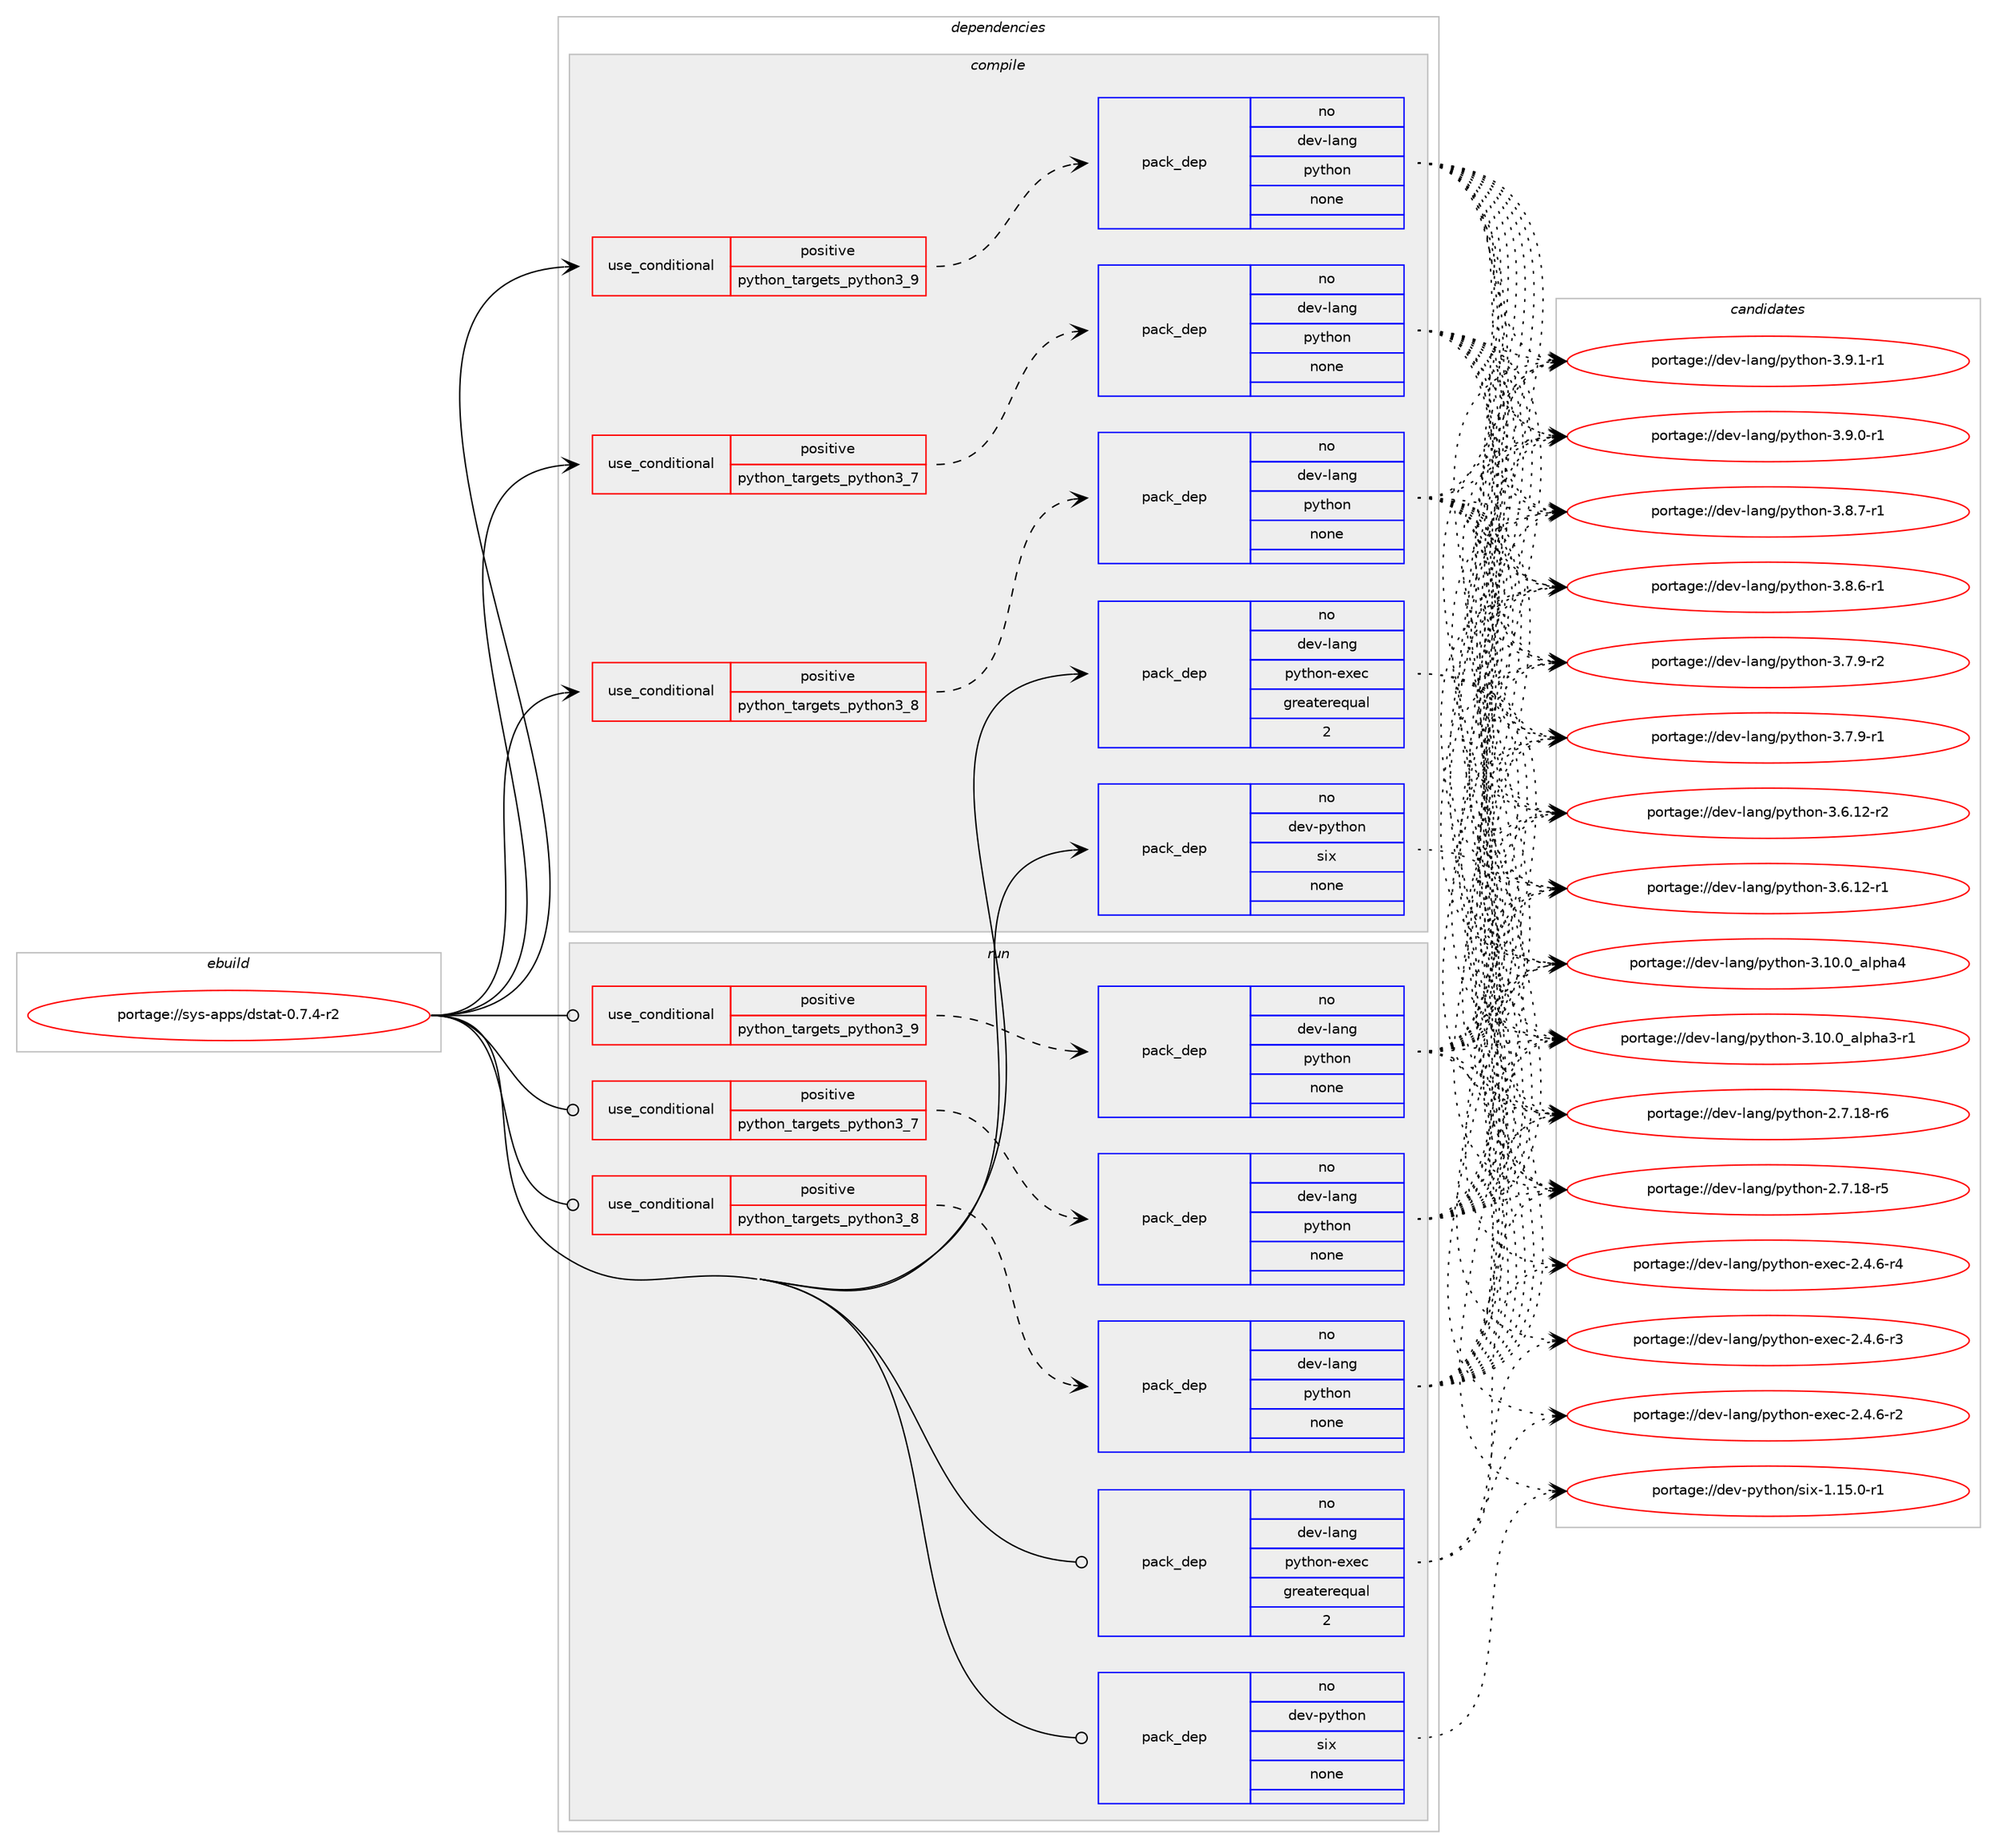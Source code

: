 digraph prolog {

# *************
# Graph options
# *************

newrank=true;
concentrate=true;
compound=true;
graph [rankdir=LR,fontname=Helvetica,fontsize=10,ranksep=1.5];#, ranksep=2.5, nodesep=0.2];
edge  [arrowhead=vee];
node  [fontname=Helvetica,fontsize=10];

# **********
# The ebuild
# **********

subgraph cluster_leftcol {
color=gray;
rank=same;
label=<<i>ebuild</i>>;
id [label="portage://sys-apps/dstat-0.7.4-r2", color=red, width=4, href="../sys-apps/dstat-0.7.4-r2.svg"];
}

# ****************
# The dependencies
# ****************

subgraph cluster_midcol {
color=gray;
label=<<i>dependencies</i>>;
subgraph cluster_compile {
fillcolor="#eeeeee";
style=filled;
label=<<i>compile</i>>;
subgraph cond4389 {
dependency14467 [label=<<TABLE BORDER="0" CELLBORDER="1" CELLSPACING="0" CELLPADDING="4"><TR><TD ROWSPAN="3" CELLPADDING="10">use_conditional</TD></TR><TR><TD>positive</TD></TR><TR><TD>python_targets_python3_7</TD></TR></TABLE>>, shape=none, color=red];
subgraph pack9959 {
dependency14468 [label=<<TABLE BORDER="0" CELLBORDER="1" CELLSPACING="0" CELLPADDING="4" WIDTH="220"><TR><TD ROWSPAN="6" CELLPADDING="30">pack_dep</TD></TR><TR><TD WIDTH="110">no</TD></TR><TR><TD>dev-lang</TD></TR><TR><TD>python</TD></TR><TR><TD>none</TD></TR><TR><TD></TD></TR></TABLE>>, shape=none, color=blue];
}
dependency14467:e -> dependency14468:w [weight=20,style="dashed",arrowhead="vee"];
}
id:e -> dependency14467:w [weight=20,style="solid",arrowhead="vee"];
subgraph cond4390 {
dependency14469 [label=<<TABLE BORDER="0" CELLBORDER="1" CELLSPACING="0" CELLPADDING="4"><TR><TD ROWSPAN="3" CELLPADDING="10">use_conditional</TD></TR><TR><TD>positive</TD></TR><TR><TD>python_targets_python3_8</TD></TR></TABLE>>, shape=none, color=red];
subgraph pack9960 {
dependency14470 [label=<<TABLE BORDER="0" CELLBORDER="1" CELLSPACING="0" CELLPADDING="4" WIDTH="220"><TR><TD ROWSPAN="6" CELLPADDING="30">pack_dep</TD></TR><TR><TD WIDTH="110">no</TD></TR><TR><TD>dev-lang</TD></TR><TR><TD>python</TD></TR><TR><TD>none</TD></TR><TR><TD></TD></TR></TABLE>>, shape=none, color=blue];
}
dependency14469:e -> dependency14470:w [weight=20,style="dashed",arrowhead="vee"];
}
id:e -> dependency14469:w [weight=20,style="solid",arrowhead="vee"];
subgraph cond4391 {
dependency14471 [label=<<TABLE BORDER="0" CELLBORDER="1" CELLSPACING="0" CELLPADDING="4"><TR><TD ROWSPAN="3" CELLPADDING="10">use_conditional</TD></TR><TR><TD>positive</TD></TR><TR><TD>python_targets_python3_9</TD></TR></TABLE>>, shape=none, color=red];
subgraph pack9961 {
dependency14472 [label=<<TABLE BORDER="0" CELLBORDER="1" CELLSPACING="0" CELLPADDING="4" WIDTH="220"><TR><TD ROWSPAN="6" CELLPADDING="30">pack_dep</TD></TR><TR><TD WIDTH="110">no</TD></TR><TR><TD>dev-lang</TD></TR><TR><TD>python</TD></TR><TR><TD>none</TD></TR><TR><TD></TD></TR></TABLE>>, shape=none, color=blue];
}
dependency14471:e -> dependency14472:w [weight=20,style="dashed",arrowhead="vee"];
}
id:e -> dependency14471:w [weight=20,style="solid",arrowhead="vee"];
subgraph pack9962 {
dependency14473 [label=<<TABLE BORDER="0" CELLBORDER="1" CELLSPACING="0" CELLPADDING="4" WIDTH="220"><TR><TD ROWSPAN="6" CELLPADDING="30">pack_dep</TD></TR><TR><TD WIDTH="110">no</TD></TR><TR><TD>dev-lang</TD></TR><TR><TD>python-exec</TD></TR><TR><TD>greaterequal</TD></TR><TR><TD>2</TD></TR></TABLE>>, shape=none, color=blue];
}
id:e -> dependency14473:w [weight=20,style="solid",arrowhead="vee"];
subgraph pack9963 {
dependency14474 [label=<<TABLE BORDER="0" CELLBORDER="1" CELLSPACING="0" CELLPADDING="4" WIDTH="220"><TR><TD ROWSPAN="6" CELLPADDING="30">pack_dep</TD></TR><TR><TD WIDTH="110">no</TD></TR><TR><TD>dev-python</TD></TR><TR><TD>six</TD></TR><TR><TD>none</TD></TR><TR><TD></TD></TR></TABLE>>, shape=none, color=blue];
}
id:e -> dependency14474:w [weight=20,style="solid",arrowhead="vee"];
}
subgraph cluster_compileandrun {
fillcolor="#eeeeee";
style=filled;
label=<<i>compile and run</i>>;
}
subgraph cluster_run {
fillcolor="#eeeeee";
style=filled;
label=<<i>run</i>>;
subgraph cond4392 {
dependency14475 [label=<<TABLE BORDER="0" CELLBORDER="1" CELLSPACING="0" CELLPADDING="4"><TR><TD ROWSPAN="3" CELLPADDING="10">use_conditional</TD></TR><TR><TD>positive</TD></TR><TR><TD>python_targets_python3_7</TD></TR></TABLE>>, shape=none, color=red];
subgraph pack9964 {
dependency14476 [label=<<TABLE BORDER="0" CELLBORDER="1" CELLSPACING="0" CELLPADDING="4" WIDTH="220"><TR><TD ROWSPAN="6" CELLPADDING="30">pack_dep</TD></TR><TR><TD WIDTH="110">no</TD></TR><TR><TD>dev-lang</TD></TR><TR><TD>python</TD></TR><TR><TD>none</TD></TR><TR><TD></TD></TR></TABLE>>, shape=none, color=blue];
}
dependency14475:e -> dependency14476:w [weight=20,style="dashed",arrowhead="vee"];
}
id:e -> dependency14475:w [weight=20,style="solid",arrowhead="odot"];
subgraph cond4393 {
dependency14477 [label=<<TABLE BORDER="0" CELLBORDER="1" CELLSPACING="0" CELLPADDING="4"><TR><TD ROWSPAN="3" CELLPADDING="10">use_conditional</TD></TR><TR><TD>positive</TD></TR><TR><TD>python_targets_python3_8</TD></TR></TABLE>>, shape=none, color=red];
subgraph pack9965 {
dependency14478 [label=<<TABLE BORDER="0" CELLBORDER="1" CELLSPACING="0" CELLPADDING="4" WIDTH="220"><TR><TD ROWSPAN="6" CELLPADDING="30">pack_dep</TD></TR><TR><TD WIDTH="110">no</TD></TR><TR><TD>dev-lang</TD></TR><TR><TD>python</TD></TR><TR><TD>none</TD></TR><TR><TD></TD></TR></TABLE>>, shape=none, color=blue];
}
dependency14477:e -> dependency14478:w [weight=20,style="dashed",arrowhead="vee"];
}
id:e -> dependency14477:w [weight=20,style="solid",arrowhead="odot"];
subgraph cond4394 {
dependency14479 [label=<<TABLE BORDER="0" CELLBORDER="1" CELLSPACING="0" CELLPADDING="4"><TR><TD ROWSPAN="3" CELLPADDING="10">use_conditional</TD></TR><TR><TD>positive</TD></TR><TR><TD>python_targets_python3_9</TD></TR></TABLE>>, shape=none, color=red];
subgraph pack9966 {
dependency14480 [label=<<TABLE BORDER="0" CELLBORDER="1" CELLSPACING="0" CELLPADDING="4" WIDTH="220"><TR><TD ROWSPAN="6" CELLPADDING="30">pack_dep</TD></TR><TR><TD WIDTH="110">no</TD></TR><TR><TD>dev-lang</TD></TR><TR><TD>python</TD></TR><TR><TD>none</TD></TR><TR><TD></TD></TR></TABLE>>, shape=none, color=blue];
}
dependency14479:e -> dependency14480:w [weight=20,style="dashed",arrowhead="vee"];
}
id:e -> dependency14479:w [weight=20,style="solid",arrowhead="odot"];
subgraph pack9967 {
dependency14481 [label=<<TABLE BORDER="0" CELLBORDER="1" CELLSPACING="0" CELLPADDING="4" WIDTH="220"><TR><TD ROWSPAN="6" CELLPADDING="30">pack_dep</TD></TR><TR><TD WIDTH="110">no</TD></TR><TR><TD>dev-lang</TD></TR><TR><TD>python-exec</TD></TR><TR><TD>greaterequal</TD></TR><TR><TD>2</TD></TR></TABLE>>, shape=none, color=blue];
}
id:e -> dependency14481:w [weight=20,style="solid",arrowhead="odot"];
subgraph pack9968 {
dependency14482 [label=<<TABLE BORDER="0" CELLBORDER="1" CELLSPACING="0" CELLPADDING="4" WIDTH="220"><TR><TD ROWSPAN="6" CELLPADDING="30">pack_dep</TD></TR><TR><TD WIDTH="110">no</TD></TR><TR><TD>dev-python</TD></TR><TR><TD>six</TD></TR><TR><TD>none</TD></TR><TR><TD></TD></TR></TABLE>>, shape=none, color=blue];
}
id:e -> dependency14482:w [weight=20,style="solid",arrowhead="odot"];
}
}

# **************
# The candidates
# **************

subgraph cluster_choices {
rank=same;
color=gray;
label=<<i>candidates</i>>;

subgraph choice9959 {
color=black;
nodesep=1;
choice1001011184510897110103471121211161041111104551465746494511449 [label="portage://dev-lang/python-3.9.1-r1", color=red, width=4,href="../dev-lang/python-3.9.1-r1.svg"];
choice1001011184510897110103471121211161041111104551465746484511449 [label="portage://dev-lang/python-3.9.0-r1", color=red, width=4,href="../dev-lang/python-3.9.0-r1.svg"];
choice1001011184510897110103471121211161041111104551465646554511449 [label="portage://dev-lang/python-3.8.7-r1", color=red, width=4,href="../dev-lang/python-3.8.7-r1.svg"];
choice1001011184510897110103471121211161041111104551465646544511449 [label="portage://dev-lang/python-3.8.6-r1", color=red, width=4,href="../dev-lang/python-3.8.6-r1.svg"];
choice1001011184510897110103471121211161041111104551465546574511450 [label="portage://dev-lang/python-3.7.9-r2", color=red, width=4,href="../dev-lang/python-3.7.9-r2.svg"];
choice1001011184510897110103471121211161041111104551465546574511449 [label="portage://dev-lang/python-3.7.9-r1", color=red, width=4,href="../dev-lang/python-3.7.9-r1.svg"];
choice100101118451089711010347112121116104111110455146544649504511450 [label="portage://dev-lang/python-3.6.12-r2", color=red, width=4,href="../dev-lang/python-3.6.12-r2.svg"];
choice100101118451089711010347112121116104111110455146544649504511449 [label="portage://dev-lang/python-3.6.12-r1", color=red, width=4,href="../dev-lang/python-3.6.12-r1.svg"];
choice1001011184510897110103471121211161041111104551464948464895971081121049752 [label="portage://dev-lang/python-3.10.0_alpha4", color=red, width=4,href="../dev-lang/python-3.10.0_alpha4.svg"];
choice10010111845108971101034711212111610411111045514649484648959710811210497514511449 [label="portage://dev-lang/python-3.10.0_alpha3-r1", color=red, width=4,href="../dev-lang/python-3.10.0_alpha3-r1.svg"];
choice100101118451089711010347112121116104111110455046554649564511454 [label="portage://dev-lang/python-2.7.18-r6", color=red, width=4,href="../dev-lang/python-2.7.18-r6.svg"];
choice100101118451089711010347112121116104111110455046554649564511453 [label="portage://dev-lang/python-2.7.18-r5", color=red, width=4,href="../dev-lang/python-2.7.18-r5.svg"];
dependency14468:e -> choice1001011184510897110103471121211161041111104551465746494511449:w [style=dotted,weight="100"];
dependency14468:e -> choice1001011184510897110103471121211161041111104551465746484511449:w [style=dotted,weight="100"];
dependency14468:e -> choice1001011184510897110103471121211161041111104551465646554511449:w [style=dotted,weight="100"];
dependency14468:e -> choice1001011184510897110103471121211161041111104551465646544511449:w [style=dotted,weight="100"];
dependency14468:e -> choice1001011184510897110103471121211161041111104551465546574511450:w [style=dotted,weight="100"];
dependency14468:e -> choice1001011184510897110103471121211161041111104551465546574511449:w [style=dotted,weight="100"];
dependency14468:e -> choice100101118451089711010347112121116104111110455146544649504511450:w [style=dotted,weight="100"];
dependency14468:e -> choice100101118451089711010347112121116104111110455146544649504511449:w [style=dotted,weight="100"];
dependency14468:e -> choice1001011184510897110103471121211161041111104551464948464895971081121049752:w [style=dotted,weight="100"];
dependency14468:e -> choice10010111845108971101034711212111610411111045514649484648959710811210497514511449:w [style=dotted,weight="100"];
dependency14468:e -> choice100101118451089711010347112121116104111110455046554649564511454:w [style=dotted,weight="100"];
dependency14468:e -> choice100101118451089711010347112121116104111110455046554649564511453:w [style=dotted,weight="100"];
}
subgraph choice9960 {
color=black;
nodesep=1;
choice1001011184510897110103471121211161041111104551465746494511449 [label="portage://dev-lang/python-3.9.1-r1", color=red, width=4,href="../dev-lang/python-3.9.1-r1.svg"];
choice1001011184510897110103471121211161041111104551465746484511449 [label="portage://dev-lang/python-3.9.0-r1", color=red, width=4,href="../dev-lang/python-3.9.0-r1.svg"];
choice1001011184510897110103471121211161041111104551465646554511449 [label="portage://dev-lang/python-3.8.7-r1", color=red, width=4,href="../dev-lang/python-3.8.7-r1.svg"];
choice1001011184510897110103471121211161041111104551465646544511449 [label="portage://dev-lang/python-3.8.6-r1", color=red, width=4,href="../dev-lang/python-3.8.6-r1.svg"];
choice1001011184510897110103471121211161041111104551465546574511450 [label="portage://dev-lang/python-3.7.9-r2", color=red, width=4,href="../dev-lang/python-3.7.9-r2.svg"];
choice1001011184510897110103471121211161041111104551465546574511449 [label="portage://dev-lang/python-3.7.9-r1", color=red, width=4,href="../dev-lang/python-3.7.9-r1.svg"];
choice100101118451089711010347112121116104111110455146544649504511450 [label="portage://dev-lang/python-3.6.12-r2", color=red, width=4,href="../dev-lang/python-3.6.12-r2.svg"];
choice100101118451089711010347112121116104111110455146544649504511449 [label="portage://dev-lang/python-3.6.12-r1", color=red, width=4,href="../dev-lang/python-3.6.12-r1.svg"];
choice1001011184510897110103471121211161041111104551464948464895971081121049752 [label="portage://dev-lang/python-3.10.0_alpha4", color=red, width=4,href="../dev-lang/python-3.10.0_alpha4.svg"];
choice10010111845108971101034711212111610411111045514649484648959710811210497514511449 [label="portage://dev-lang/python-3.10.0_alpha3-r1", color=red, width=4,href="../dev-lang/python-3.10.0_alpha3-r1.svg"];
choice100101118451089711010347112121116104111110455046554649564511454 [label="portage://dev-lang/python-2.7.18-r6", color=red, width=4,href="../dev-lang/python-2.7.18-r6.svg"];
choice100101118451089711010347112121116104111110455046554649564511453 [label="portage://dev-lang/python-2.7.18-r5", color=red, width=4,href="../dev-lang/python-2.7.18-r5.svg"];
dependency14470:e -> choice1001011184510897110103471121211161041111104551465746494511449:w [style=dotted,weight="100"];
dependency14470:e -> choice1001011184510897110103471121211161041111104551465746484511449:w [style=dotted,weight="100"];
dependency14470:e -> choice1001011184510897110103471121211161041111104551465646554511449:w [style=dotted,weight="100"];
dependency14470:e -> choice1001011184510897110103471121211161041111104551465646544511449:w [style=dotted,weight="100"];
dependency14470:e -> choice1001011184510897110103471121211161041111104551465546574511450:w [style=dotted,weight="100"];
dependency14470:e -> choice1001011184510897110103471121211161041111104551465546574511449:w [style=dotted,weight="100"];
dependency14470:e -> choice100101118451089711010347112121116104111110455146544649504511450:w [style=dotted,weight="100"];
dependency14470:e -> choice100101118451089711010347112121116104111110455146544649504511449:w [style=dotted,weight="100"];
dependency14470:e -> choice1001011184510897110103471121211161041111104551464948464895971081121049752:w [style=dotted,weight="100"];
dependency14470:e -> choice10010111845108971101034711212111610411111045514649484648959710811210497514511449:w [style=dotted,weight="100"];
dependency14470:e -> choice100101118451089711010347112121116104111110455046554649564511454:w [style=dotted,weight="100"];
dependency14470:e -> choice100101118451089711010347112121116104111110455046554649564511453:w [style=dotted,weight="100"];
}
subgraph choice9961 {
color=black;
nodesep=1;
choice1001011184510897110103471121211161041111104551465746494511449 [label="portage://dev-lang/python-3.9.1-r1", color=red, width=4,href="../dev-lang/python-3.9.1-r1.svg"];
choice1001011184510897110103471121211161041111104551465746484511449 [label="portage://dev-lang/python-3.9.0-r1", color=red, width=4,href="../dev-lang/python-3.9.0-r1.svg"];
choice1001011184510897110103471121211161041111104551465646554511449 [label="portage://dev-lang/python-3.8.7-r1", color=red, width=4,href="../dev-lang/python-3.8.7-r1.svg"];
choice1001011184510897110103471121211161041111104551465646544511449 [label="portage://dev-lang/python-3.8.6-r1", color=red, width=4,href="../dev-lang/python-3.8.6-r1.svg"];
choice1001011184510897110103471121211161041111104551465546574511450 [label="portage://dev-lang/python-3.7.9-r2", color=red, width=4,href="../dev-lang/python-3.7.9-r2.svg"];
choice1001011184510897110103471121211161041111104551465546574511449 [label="portage://dev-lang/python-3.7.9-r1", color=red, width=4,href="../dev-lang/python-3.7.9-r1.svg"];
choice100101118451089711010347112121116104111110455146544649504511450 [label="portage://dev-lang/python-3.6.12-r2", color=red, width=4,href="../dev-lang/python-3.6.12-r2.svg"];
choice100101118451089711010347112121116104111110455146544649504511449 [label="portage://dev-lang/python-3.6.12-r1", color=red, width=4,href="../dev-lang/python-3.6.12-r1.svg"];
choice1001011184510897110103471121211161041111104551464948464895971081121049752 [label="portage://dev-lang/python-3.10.0_alpha4", color=red, width=4,href="../dev-lang/python-3.10.0_alpha4.svg"];
choice10010111845108971101034711212111610411111045514649484648959710811210497514511449 [label="portage://dev-lang/python-3.10.0_alpha3-r1", color=red, width=4,href="../dev-lang/python-3.10.0_alpha3-r1.svg"];
choice100101118451089711010347112121116104111110455046554649564511454 [label="portage://dev-lang/python-2.7.18-r6", color=red, width=4,href="../dev-lang/python-2.7.18-r6.svg"];
choice100101118451089711010347112121116104111110455046554649564511453 [label="portage://dev-lang/python-2.7.18-r5", color=red, width=4,href="../dev-lang/python-2.7.18-r5.svg"];
dependency14472:e -> choice1001011184510897110103471121211161041111104551465746494511449:w [style=dotted,weight="100"];
dependency14472:e -> choice1001011184510897110103471121211161041111104551465746484511449:w [style=dotted,weight="100"];
dependency14472:e -> choice1001011184510897110103471121211161041111104551465646554511449:w [style=dotted,weight="100"];
dependency14472:e -> choice1001011184510897110103471121211161041111104551465646544511449:w [style=dotted,weight="100"];
dependency14472:e -> choice1001011184510897110103471121211161041111104551465546574511450:w [style=dotted,weight="100"];
dependency14472:e -> choice1001011184510897110103471121211161041111104551465546574511449:w [style=dotted,weight="100"];
dependency14472:e -> choice100101118451089711010347112121116104111110455146544649504511450:w [style=dotted,weight="100"];
dependency14472:e -> choice100101118451089711010347112121116104111110455146544649504511449:w [style=dotted,weight="100"];
dependency14472:e -> choice1001011184510897110103471121211161041111104551464948464895971081121049752:w [style=dotted,weight="100"];
dependency14472:e -> choice10010111845108971101034711212111610411111045514649484648959710811210497514511449:w [style=dotted,weight="100"];
dependency14472:e -> choice100101118451089711010347112121116104111110455046554649564511454:w [style=dotted,weight="100"];
dependency14472:e -> choice100101118451089711010347112121116104111110455046554649564511453:w [style=dotted,weight="100"];
}
subgraph choice9962 {
color=black;
nodesep=1;
choice10010111845108971101034711212111610411111045101120101994550465246544511452 [label="portage://dev-lang/python-exec-2.4.6-r4", color=red, width=4,href="../dev-lang/python-exec-2.4.6-r4.svg"];
choice10010111845108971101034711212111610411111045101120101994550465246544511451 [label="portage://dev-lang/python-exec-2.4.6-r3", color=red, width=4,href="../dev-lang/python-exec-2.4.6-r3.svg"];
choice10010111845108971101034711212111610411111045101120101994550465246544511450 [label="portage://dev-lang/python-exec-2.4.6-r2", color=red, width=4,href="../dev-lang/python-exec-2.4.6-r2.svg"];
dependency14473:e -> choice10010111845108971101034711212111610411111045101120101994550465246544511452:w [style=dotted,weight="100"];
dependency14473:e -> choice10010111845108971101034711212111610411111045101120101994550465246544511451:w [style=dotted,weight="100"];
dependency14473:e -> choice10010111845108971101034711212111610411111045101120101994550465246544511450:w [style=dotted,weight="100"];
}
subgraph choice9963 {
color=black;
nodesep=1;
choice1001011184511212111610411111047115105120454946495346484511449 [label="portage://dev-python/six-1.15.0-r1", color=red, width=4,href="../dev-python/six-1.15.0-r1.svg"];
dependency14474:e -> choice1001011184511212111610411111047115105120454946495346484511449:w [style=dotted,weight="100"];
}
subgraph choice9964 {
color=black;
nodesep=1;
choice1001011184510897110103471121211161041111104551465746494511449 [label="portage://dev-lang/python-3.9.1-r1", color=red, width=4,href="../dev-lang/python-3.9.1-r1.svg"];
choice1001011184510897110103471121211161041111104551465746484511449 [label="portage://dev-lang/python-3.9.0-r1", color=red, width=4,href="../dev-lang/python-3.9.0-r1.svg"];
choice1001011184510897110103471121211161041111104551465646554511449 [label="portage://dev-lang/python-3.8.7-r1", color=red, width=4,href="../dev-lang/python-3.8.7-r1.svg"];
choice1001011184510897110103471121211161041111104551465646544511449 [label="portage://dev-lang/python-3.8.6-r1", color=red, width=4,href="../dev-lang/python-3.8.6-r1.svg"];
choice1001011184510897110103471121211161041111104551465546574511450 [label="portage://dev-lang/python-3.7.9-r2", color=red, width=4,href="../dev-lang/python-3.7.9-r2.svg"];
choice1001011184510897110103471121211161041111104551465546574511449 [label="portage://dev-lang/python-3.7.9-r1", color=red, width=4,href="../dev-lang/python-3.7.9-r1.svg"];
choice100101118451089711010347112121116104111110455146544649504511450 [label="portage://dev-lang/python-3.6.12-r2", color=red, width=4,href="../dev-lang/python-3.6.12-r2.svg"];
choice100101118451089711010347112121116104111110455146544649504511449 [label="portage://dev-lang/python-3.6.12-r1", color=red, width=4,href="../dev-lang/python-3.6.12-r1.svg"];
choice1001011184510897110103471121211161041111104551464948464895971081121049752 [label="portage://dev-lang/python-3.10.0_alpha4", color=red, width=4,href="../dev-lang/python-3.10.0_alpha4.svg"];
choice10010111845108971101034711212111610411111045514649484648959710811210497514511449 [label="portage://dev-lang/python-3.10.0_alpha3-r1", color=red, width=4,href="../dev-lang/python-3.10.0_alpha3-r1.svg"];
choice100101118451089711010347112121116104111110455046554649564511454 [label="portage://dev-lang/python-2.7.18-r6", color=red, width=4,href="../dev-lang/python-2.7.18-r6.svg"];
choice100101118451089711010347112121116104111110455046554649564511453 [label="portage://dev-lang/python-2.7.18-r5", color=red, width=4,href="../dev-lang/python-2.7.18-r5.svg"];
dependency14476:e -> choice1001011184510897110103471121211161041111104551465746494511449:w [style=dotted,weight="100"];
dependency14476:e -> choice1001011184510897110103471121211161041111104551465746484511449:w [style=dotted,weight="100"];
dependency14476:e -> choice1001011184510897110103471121211161041111104551465646554511449:w [style=dotted,weight="100"];
dependency14476:e -> choice1001011184510897110103471121211161041111104551465646544511449:w [style=dotted,weight="100"];
dependency14476:e -> choice1001011184510897110103471121211161041111104551465546574511450:w [style=dotted,weight="100"];
dependency14476:e -> choice1001011184510897110103471121211161041111104551465546574511449:w [style=dotted,weight="100"];
dependency14476:e -> choice100101118451089711010347112121116104111110455146544649504511450:w [style=dotted,weight="100"];
dependency14476:e -> choice100101118451089711010347112121116104111110455146544649504511449:w [style=dotted,weight="100"];
dependency14476:e -> choice1001011184510897110103471121211161041111104551464948464895971081121049752:w [style=dotted,weight="100"];
dependency14476:e -> choice10010111845108971101034711212111610411111045514649484648959710811210497514511449:w [style=dotted,weight="100"];
dependency14476:e -> choice100101118451089711010347112121116104111110455046554649564511454:w [style=dotted,weight="100"];
dependency14476:e -> choice100101118451089711010347112121116104111110455046554649564511453:w [style=dotted,weight="100"];
}
subgraph choice9965 {
color=black;
nodesep=1;
choice1001011184510897110103471121211161041111104551465746494511449 [label="portage://dev-lang/python-3.9.1-r1", color=red, width=4,href="../dev-lang/python-3.9.1-r1.svg"];
choice1001011184510897110103471121211161041111104551465746484511449 [label="portage://dev-lang/python-3.9.0-r1", color=red, width=4,href="../dev-lang/python-3.9.0-r1.svg"];
choice1001011184510897110103471121211161041111104551465646554511449 [label="portage://dev-lang/python-3.8.7-r1", color=red, width=4,href="../dev-lang/python-3.8.7-r1.svg"];
choice1001011184510897110103471121211161041111104551465646544511449 [label="portage://dev-lang/python-3.8.6-r1", color=red, width=4,href="../dev-lang/python-3.8.6-r1.svg"];
choice1001011184510897110103471121211161041111104551465546574511450 [label="portage://dev-lang/python-3.7.9-r2", color=red, width=4,href="../dev-lang/python-3.7.9-r2.svg"];
choice1001011184510897110103471121211161041111104551465546574511449 [label="portage://dev-lang/python-3.7.9-r1", color=red, width=4,href="../dev-lang/python-3.7.9-r1.svg"];
choice100101118451089711010347112121116104111110455146544649504511450 [label="portage://dev-lang/python-3.6.12-r2", color=red, width=4,href="../dev-lang/python-3.6.12-r2.svg"];
choice100101118451089711010347112121116104111110455146544649504511449 [label="portage://dev-lang/python-3.6.12-r1", color=red, width=4,href="../dev-lang/python-3.6.12-r1.svg"];
choice1001011184510897110103471121211161041111104551464948464895971081121049752 [label="portage://dev-lang/python-3.10.0_alpha4", color=red, width=4,href="../dev-lang/python-3.10.0_alpha4.svg"];
choice10010111845108971101034711212111610411111045514649484648959710811210497514511449 [label="portage://dev-lang/python-3.10.0_alpha3-r1", color=red, width=4,href="../dev-lang/python-3.10.0_alpha3-r1.svg"];
choice100101118451089711010347112121116104111110455046554649564511454 [label="portage://dev-lang/python-2.7.18-r6", color=red, width=4,href="../dev-lang/python-2.7.18-r6.svg"];
choice100101118451089711010347112121116104111110455046554649564511453 [label="portage://dev-lang/python-2.7.18-r5", color=red, width=4,href="../dev-lang/python-2.7.18-r5.svg"];
dependency14478:e -> choice1001011184510897110103471121211161041111104551465746494511449:w [style=dotted,weight="100"];
dependency14478:e -> choice1001011184510897110103471121211161041111104551465746484511449:w [style=dotted,weight="100"];
dependency14478:e -> choice1001011184510897110103471121211161041111104551465646554511449:w [style=dotted,weight="100"];
dependency14478:e -> choice1001011184510897110103471121211161041111104551465646544511449:w [style=dotted,weight="100"];
dependency14478:e -> choice1001011184510897110103471121211161041111104551465546574511450:w [style=dotted,weight="100"];
dependency14478:e -> choice1001011184510897110103471121211161041111104551465546574511449:w [style=dotted,weight="100"];
dependency14478:e -> choice100101118451089711010347112121116104111110455146544649504511450:w [style=dotted,weight="100"];
dependency14478:e -> choice100101118451089711010347112121116104111110455146544649504511449:w [style=dotted,weight="100"];
dependency14478:e -> choice1001011184510897110103471121211161041111104551464948464895971081121049752:w [style=dotted,weight="100"];
dependency14478:e -> choice10010111845108971101034711212111610411111045514649484648959710811210497514511449:w [style=dotted,weight="100"];
dependency14478:e -> choice100101118451089711010347112121116104111110455046554649564511454:w [style=dotted,weight="100"];
dependency14478:e -> choice100101118451089711010347112121116104111110455046554649564511453:w [style=dotted,weight="100"];
}
subgraph choice9966 {
color=black;
nodesep=1;
choice1001011184510897110103471121211161041111104551465746494511449 [label="portage://dev-lang/python-3.9.1-r1", color=red, width=4,href="../dev-lang/python-3.9.1-r1.svg"];
choice1001011184510897110103471121211161041111104551465746484511449 [label="portage://dev-lang/python-3.9.0-r1", color=red, width=4,href="../dev-lang/python-3.9.0-r1.svg"];
choice1001011184510897110103471121211161041111104551465646554511449 [label="portage://dev-lang/python-3.8.7-r1", color=red, width=4,href="../dev-lang/python-3.8.7-r1.svg"];
choice1001011184510897110103471121211161041111104551465646544511449 [label="portage://dev-lang/python-3.8.6-r1", color=red, width=4,href="../dev-lang/python-3.8.6-r1.svg"];
choice1001011184510897110103471121211161041111104551465546574511450 [label="portage://dev-lang/python-3.7.9-r2", color=red, width=4,href="../dev-lang/python-3.7.9-r2.svg"];
choice1001011184510897110103471121211161041111104551465546574511449 [label="portage://dev-lang/python-3.7.9-r1", color=red, width=4,href="../dev-lang/python-3.7.9-r1.svg"];
choice100101118451089711010347112121116104111110455146544649504511450 [label="portage://dev-lang/python-3.6.12-r2", color=red, width=4,href="../dev-lang/python-3.6.12-r2.svg"];
choice100101118451089711010347112121116104111110455146544649504511449 [label="portage://dev-lang/python-3.6.12-r1", color=red, width=4,href="../dev-lang/python-3.6.12-r1.svg"];
choice1001011184510897110103471121211161041111104551464948464895971081121049752 [label="portage://dev-lang/python-3.10.0_alpha4", color=red, width=4,href="../dev-lang/python-3.10.0_alpha4.svg"];
choice10010111845108971101034711212111610411111045514649484648959710811210497514511449 [label="portage://dev-lang/python-3.10.0_alpha3-r1", color=red, width=4,href="../dev-lang/python-3.10.0_alpha3-r1.svg"];
choice100101118451089711010347112121116104111110455046554649564511454 [label="portage://dev-lang/python-2.7.18-r6", color=red, width=4,href="../dev-lang/python-2.7.18-r6.svg"];
choice100101118451089711010347112121116104111110455046554649564511453 [label="portage://dev-lang/python-2.7.18-r5", color=red, width=4,href="../dev-lang/python-2.7.18-r5.svg"];
dependency14480:e -> choice1001011184510897110103471121211161041111104551465746494511449:w [style=dotted,weight="100"];
dependency14480:e -> choice1001011184510897110103471121211161041111104551465746484511449:w [style=dotted,weight="100"];
dependency14480:e -> choice1001011184510897110103471121211161041111104551465646554511449:w [style=dotted,weight="100"];
dependency14480:e -> choice1001011184510897110103471121211161041111104551465646544511449:w [style=dotted,weight="100"];
dependency14480:e -> choice1001011184510897110103471121211161041111104551465546574511450:w [style=dotted,weight="100"];
dependency14480:e -> choice1001011184510897110103471121211161041111104551465546574511449:w [style=dotted,weight="100"];
dependency14480:e -> choice100101118451089711010347112121116104111110455146544649504511450:w [style=dotted,weight="100"];
dependency14480:e -> choice100101118451089711010347112121116104111110455146544649504511449:w [style=dotted,weight="100"];
dependency14480:e -> choice1001011184510897110103471121211161041111104551464948464895971081121049752:w [style=dotted,weight="100"];
dependency14480:e -> choice10010111845108971101034711212111610411111045514649484648959710811210497514511449:w [style=dotted,weight="100"];
dependency14480:e -> choice100101118451089711010347112121116104111110455046554649564511454:w [style=dotted,weight="100"];
dependency14480:e -> choice100101118451089711010347112121116104111110455046554649564511453:w [style=dotted,weight="100"];
}
subgraph choice9967 {
color=black;
nodesep=1;
choice10010111845108971101034711212111610411111045101120101994550465246544511452 [label="portage://dev-lang/python-exec-2.4.6-r4", color=red, width=4,href="../dev-lang/python-exec-2.4.6-r4.svg"];
choice10010111845108971101034711212111610411111045101120101994550465246544511451 [label="portage://dev-lang/python-exec-2.4.6-r3", color=red, width=4,href="../dev-lang/python-exec-2.4.6-r3.svg"];
choice10010111845108971101034711212111610411111045101120101994550465246544511450 [label="portage://dev-lang/python-exec-2.4.6-r2", color=red, width=4,href="../dev-lang/python-exec-2.4.6-r2.svg"];
dependency14481:e -> choice10010111845108971101034711212111610411111045101120101994550465246544511452:w [style=dotted,weight="100"];
dependency14481:e -> choice10010111845108971101034711212111610411111045101120101994550465246544511451:w [style=dotted,weight="100"];
dependency14481:e -> choice10010111845108971101034711212111610411111045101120101994550465246544511450:w [style=dotted,weight="100"];
}
subgraph choice9968 {
color=black;
nodesep=1;
choice1001011184511212111610411111047115105120454946495346484511449 [label="portage://dev-python/six-1.15.0-r1", color=red, width=4,href="../dev-python/six-1.15.0-r1.svg"];
dependency14482:e -> choice1001011184511212111610411111047115105120454946495346484511449:w [style=dotted,weight="100"];
}
}

}
